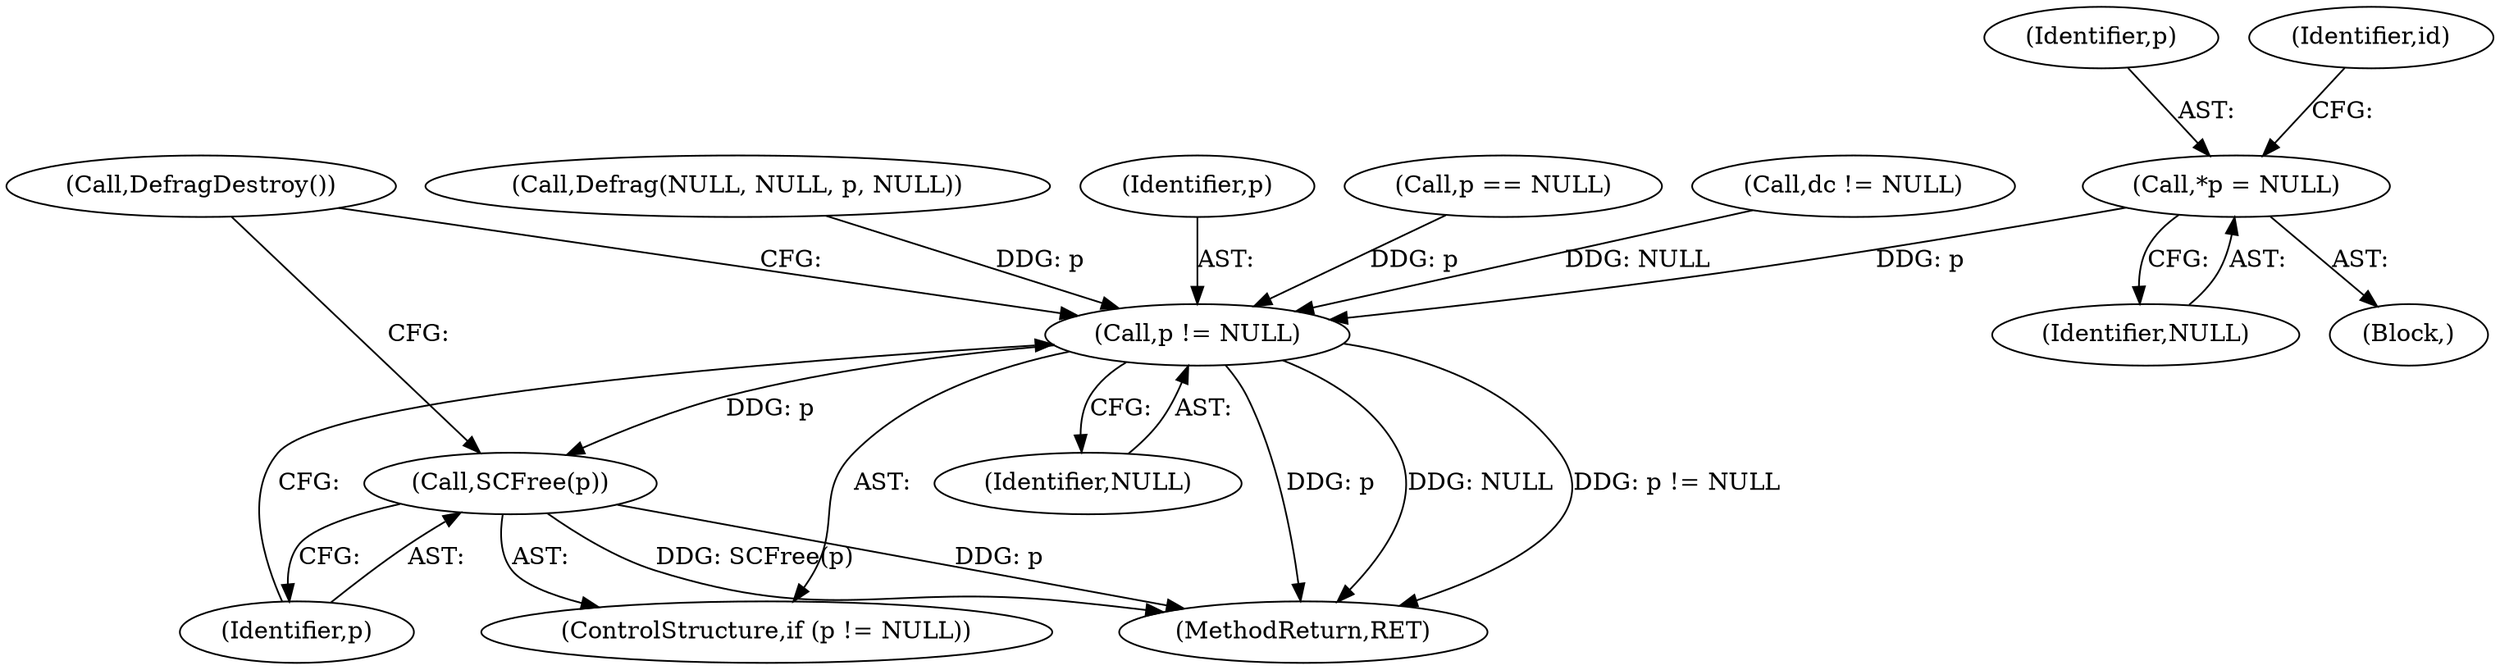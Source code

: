 digraph "0_suricata_4a04f814b15762eb446a5ead4d69d021512df6f8_2@pointer" {
"1000111" [label="(Call,*p = NULL)"];
"1000174" [label="(Call,p != NULL)"];
"1000177" [label="(Call,SCFree(p))"];
"1000111" [label="(Call,*p = NULL)"];
"1000173" [label="(ControlStructure,if (p != NULL))"];
"1000182" [label="(MethodReturn,RET)"];
"1000168" [label="(Call,dc != NULL)"];
"1000112" [label="(Identifier,p)"];
"1000113" [label="(Identifier,NULL)"];
"1000105" [label="(Block,)"];
"1000146" [label="(Call,Defrag(NULL, NULL, p, NULL))"];
"1000116" [label="(Identifier,id)"];
"1000175" [label="(Identifier,p)"];
"1000174" [label="(Call,p != NULL)"];
"1000176" [label="(Identifier,NULL)"];
"1000178" [label="(Identifier,p)"];
"1000140" [label="(Call,p == NULL)"];
"1000177" [label="(Call,SCFree(p))"];
"1000179" [label="(Call,DefragDestroy())"];
"1000111" -> "1000105"  [label="AST: "];
"1000111" -> "1000113"  [label="CFG: "];
"1000112" -> "1000111"  [label="AST: "];
"1000113" -> "1000111"  [label="AST: "];
"1000116" -> "1000111"  [label="CFG: "];
"1000111" -> "1000174"  [label="DDG: p"];
"1000174" -> "1000173"  [label="AST: "];
"1000174" -> "1000176"  [label="CFG: "];
"1000175" -> "1000174"  [label="AST: "];
"1000176" -> "1000174"  [label="AST: "];
"1000178" -> "1000174"  [label="CFG: "];
"1000179" -> "1000174"  [label="CFG: "];
"1000174" -> "1000182"  [label="DDG: NULL"];
"1000174" -> "1000182"  [label="DDG: p != NULL"];
"1000174" -> "1000182"  [label="DDG: p"];
"1000140" -> "1000174"  [label="DDG: p"];
"1000146" -> "1000174"  [label="DDG: p"];
"1000168" -> "1000174"  [label="DDG: NULL"];
"1000174" -> "1000177"  [label="DDG: p"];
"1000177" -> "1000173"  [label="AST: "];
"1000177" -> "1000178"  [label="CFG: "];
"1000178" -> "1000177"  [label="AST: "];
"1000179" -> "1000177"  [label="CFG: "];
"1000177" -> "1000182"  [label="DDG: p"];
"1000177" -> "1000182"  [label="DDG: SCFree(p)"];
}
